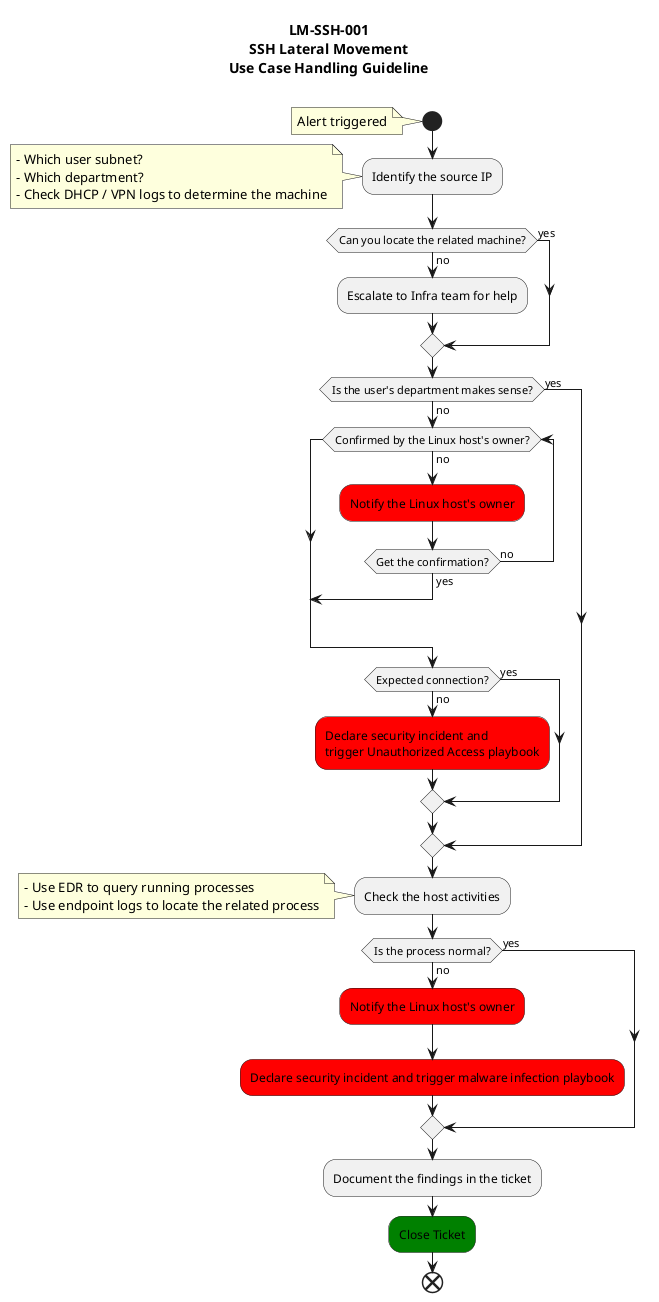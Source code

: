 @startuml
title: LM-SSH-001\nSSH Lateral Movement\nUse Case Handling Guideline\n

start
note
  Alert triggered
endnote

:Identify the source IP;
note
  - Which user subnet?
  - Which department?
  - Check DHCP / VPN logs to determine the machine
endnote

if (Can you locate the related machine?) then (no)
  :Escalate to Infra team for help;
else (yes)
endif

if (Is the user's department makes sense?) then (no)
  while (Confirmed by the Linux host's owner?) is (no)
    #red:Notify the Linux host's owner;
    if (Get the confirmation?) then (yes)
      break
    else (no)
    endif
  endwhile
  if (Expected connection?) then (no)
    #red:Declare security incident and
    trigger Unauthorized Access playbook;
  else (yes)
  endif
else (yes)
endif

:Check the host activities;
note
  - Use EDR to query running processes
  - Use endpoint logs to locate the related process
endnote

if (Is the process normal?) then (no)
  #red:Notify the Linux host's owner;
  #red:Declare security incident and trigger malware infection playbook;
else (yes)
endif

:Document the findings in the ticket;
#green:Close Ticket;

end


@enduml